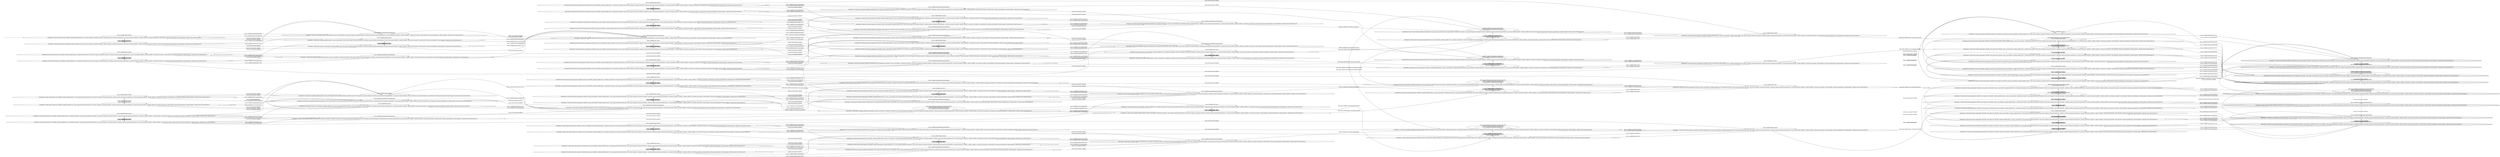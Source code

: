 digraph {
rankdir="LR"
s0[label="State(index=0, fluent atoms=[(power_avail satellite0), (pointing satellite0 planet1)], static atoms=[(supports instrument0 infrared0), (calibration_target instrument0 groundstation0), (on_board instrument0 satellite0), (satellite satellite0), (instrument instrument0), (mode infrared0), (direction groundstation0), (direction planet1), (direction star2)], derived atoms=[])"]
s1[label="State(index=1, fluent atoms=[(pointing satellite0 planet1), (power_on instrument0)], static atoms=[(supports instrument0 infrared0), (calibration_target instrument0 groundstation0), (on_board instrument0 satellite0), (satellite satellite0), (instrument instrument0), (mode infrared0), (direction groundstation0), (direction planet1), (direction star2)], derived atoms=[])"]
s2[label="State(index=2, fluent atoms=[(pointing satellite0 groundstation0), (power_avail satellite0)], static atoms=[(supports instrument0 infrared0), (calibration_target instrument0 groundstation0), (on_board instrument0 satellite0), (satellite satellite0), (instrument instrument0), (mode infrared0), (direction groundstation0), (direction planet1), (direction star2)], derived atoms=[])"]
s3[label="State(index=3, fluent atoms=[(power_avail satellite0), (pointing satellite0 star2)], static atoms=[(supports instrument0 infrared0), (calibration_target instrument0 groundstation0), (on_board instrument0 satellite0), (satellite satellite0), (instrument instrument0), (mode infrared0), (direction groundstation0), (direction planet1), (direction star2)], derived atoms=[])"]
s4[label="State(index=4, fluent atoms=[(power_on instrument0), (pointing satellite0 star2)], static atoms=[(supports instrument0 infrared0), (calibration_target instrument0 groundstation0), (on_board instrument0 satellite0), (satellite satellite0), (instrument instrument0), (mode infrared0), (direction groundstation0), (direction planet1), (direction star2)], derived atoms=[])"]
s5[label="State(index=5, fluent atoms=[(pointing satellite0 groundstation0), (power_on instrument0)], static atoms=[(supports instrument0 infrared0), (calibration_target instrument0 groundstation0), (on_board instrument0 satellite0), (satellite satellite0), (instrument instrument0), (mode infrared0), (direction groundstation0), (direction planet1), (direction star2)], derived atoms=[])"]
s6[label="State(index=6, fluent atoms=[(pointing satellite0 groundstation0), (power_on instrument0), (calibrated instrument0)], static atoms=[(supports instrument0 infrared0), (calibration_target instrument0 groundstation0), (on_board instrument0 satellite0), (satellite satellite0), (instrument instrument0), (mode infrared0), (direction groundstation0), (direction planet1), (direction star2)], derived atoms=[])"]
s7[label="State(index=7, fluent atoms=[(pointing satellite0 groundstation0), (power_avail satellite0), (calibrated instrument0)], static atoms=[(supports instrument0 infrared0), (calibration_target instrument0 groundstation0), (on_board instrument0 satellite0), (satellite satellite0), (instrument instrument0), (mode infrared0), (direction groundstation0), (direction planet1), (direction star2)], derived atoms=[])"]
s8[label="State(index=8, fluent atoms=[(pointing satellite0 planet1), (power_on instrument0), (calibrated instrument0)], static atoms=[(supports instrument0 infrared0), (calibration_target instrument0 groundstation0), (on_board instrument0 satellite0), (satellite satellite0), (instrument instrument0), (mode infrared0), (direction groundstation0), (direction planet1), (direction star2)], derived atoms=[])"]
s9[label="State(index=9, fluent atoms=[(power_on instrument0), (pointing satellite0 star2), (calibrated instrument0)], static atoms=[(supports instrument0 infrared0), (calibration_target instrument0 groundstation0), (on_board instrument0 satellite0), (satellite satellite0), (instrument instrument0), (mode infrared0), (direction groundstation0), (direction planet1), (direction star2)], derived atoms=[])"]
s10[label="State(index=10, fluent atoms=[(pointing satellite0 groundstation0), (power_on instrument0), (calibrated instrument0), (have_image groundstation0 infrared0)], static atoms=[(supports instrument0 infrared0), (calibration_target instrument0 groundstation0), (on_board instrument0 satellite0), (satellite satellite0), (instrument instrument0), (mode infrared0), (direction groundstation0), (direction planet1), (direction star2)], derived atoms=[])"]
s11[label="State(index=11, fluent atoms=[(pointing satellite0 groundstation0), (power_avail satellite0), (calibrated instrument0), (have_image groundstation0 infrared0)], static atoms=[(supports instrument0 infrared0), (calibration_target instrument0 groundstation0), (on_board instrument0 satellite0), (satellite satellite0), (instrument instrument0), (mode infrared0), (direction groundstation0), (direction planet1), (direction star2)], derived atoms=[])"]
s12[label="State(index=12, fluent atoms=[(pointing satellite0 planet1), (power_on instrument0), (calibrated instrument0), (have_image groundstation0 infrared0)], static atoms=[(supports instrument0 infrared0), (calibration_target instrument0 groundstation0), (on_board instrument0 satellite0), (satellite satellite0), (instrument instrument0), (mode infrared0), (direction groundstation0), (direction planet1), (direction star2)], derived atoms=[])"]
s13[label="State(index=13, fluent atoms=[(power_on instrument0), (pointing satellite0 star2), (calibrated instrument0), (have_image groundstation0 infrared0)], static atoms=[(supports instrument0 infrared0), (calibration_target instrument0 groundstation0), (on_board instrument0 satellite0), (satellite satellite0), (instrument instrument0), (mode infrared0), (direction groundstation0), (direction planet1), (direction star2)], derived atoms=[])"]
s14[label="State(index=14, fluent atoms=[(power_avail satellite0), (pointing satellite0 star2), (calibrated instrument0), (have_image groundstation0 infrared0)], static atoms=[(supports instrument0 infrared0), (calibration_target instrument0 groundstation0), (on_board instrument0 satellite0), (satellite satellite0), (instrument instrument0), (mode infrared0), (direction groundstation0), (direction planet1), (direction star2)], derived atoms=[])"]
s15[label="State(index=15, fluent atoms=[(have_image star2 infrared0), (power_on instrument0), (pointing satellite0 star2), (calibrated instrument0), (have_image groundstation0 infrared0)], static atoms=[(supports instrument0 infrared0), (calibration_target instrument0 groundstation0), (on_board instrument0 satellite0), (satellite satellite0), (instrument instrument0), (mode infrared0), (direction groundstation0), (direction planet1), (direction star2)], derived atoms=[])"]
s16[label="State(index=16, fluent atoms=[(have_image star2 infrared0), (power_avail satellite0), (pointing satellite0 star2), (calibrated instrument0), (have_image groundstation0 infrared0)], static atoms=[(supports instrument0 infrared0), (calibration_target instrument0 groundstation0), (on_board instrument0 satellite0), (satellite satellite0), (instrument instrument0), (mode infrared0), (direction groundstation0), (direction planet1), (direction star2)], derived atoms=[])"]
s17[label="State(index=17, fluent atoms=[(pointing satellite0 groundstation0), (have_image star2 infrared0), (power_on instrument0), (calibrated instrument0), (have_image groundstation0 infrared0)], static atoms=[(supports instrument0 infrared0), (calibration_target instrument0 groundstation0), (on_board instrument0 satellite0), (satellite satellite0), (instrument instrument0), (mode infrared0), (direction groundstation0), (direction planet1), (direction star2)], derived atoms=[])"]
s18[label="State(index=18, fluent atoms=[(have_image star2 infrared0), (pointing satellite0 planet1), (power_on instrument0), (calibrated instrument0), (have_image groundstation0 infrared0)], static atoms=[(supports instrument0 infrared0), (calibration_target instrument0 groundstation0), (on_board instrument0 satellite0), (satellite satellite0), (instrument instrument0), (mode infrared0), (direction groundstation0), (direction planet1), (direction star2)], derived atoms=[])"]
s19[label="State(index=19, fluent atoms=[(have_image star2 infrared0), (power_avail satellite0), (pointing satellite0 planet1), (calibrated instrument0), (have_image groundstation0 infrared0)], static atoms=[(supports instrument0 infrared0), (calibration_target instrument0 groundstation0), (on_board instrument0 satellite0), (satellite satellite0), (instrument instrument0), (mode infrared0), (direction groundstation0), (direction planet1), (direction star2)], derived atoms=[])"]
s20[label="State(index=20, fluent atoms=[(have_image planet1 infrared0), (have_image star2 infrared0), (pointing satellite0 planet1), (power_on instrument0), (calibrated instrument0), (have_image groundstation0 infrared0)], static atoms=[(supports instrument0 infrared0), (calibration_target instrument0 groundstation0), (on_board instrument0 satellite0), (satellite satellite0), (instrument instrument0), (mode infrared0), (direction groundstation0), (direction planet1), (direction star2)], derived atoms=[])"]
s21[label="State(index=21, fluent atoms=[(have_image planet1 infrared0), (have_image star2 infrared0), (power_avail satellite0), (pointing satellite0 planet1), (calibrated instrument0), (have_image groundstation0 infrared0)], static atoms=[(supports instrument0 infrared0), (calibration_target instrument0 groundstation0), (on_board instrument0 satellite0), (satellite satellite0), (instrument instrument0), (mode infrared0), (direction groundstation0), (direction planet1), (direction star2)], derived atoms=[])"]
s22[peripheries=2,label="State(index=22, fluent atoms=[(pointing satellite0 groundstation0), (have_image planet1 infrared0), (have_image star2 infrared0), (power_on instrument0), (calibrated instrument0), (have_image groundstation0 infrared0)], static atoms=[(supports instrument0 infrared0), (calibration_target instrument0 groundstation0), (on_board instrument0 satellite0), (satellite satellite0), (instrument instrument0), (mode infrared0), (direction groundstation0), (direction planet1), (direction star2)], derived atoms=[])"]
s23[label="State(index=23, fluent atoms=[(have_image planet1 infrared0), (have_image star2 infrared0), (power_on instrument0), (pointing satellite0 star2), (calibrated instrument0), (have_image groundstation0 infrared0)], static atoms=[(supports instrument0 infrared0), (calibration_target instrument0 groundstation0), (on_board instrument0 satellite0), (satellite satellite0), (instrument instrument0), (mode infrared0), (direction groundstation0), (direction planet1), (direction star2)], derived atoms=[])"]
s24[label="State(index=24, fluent atoms=[(have_image planet1 infrared0), (have_image star2 infrared0), (power_avail satellite0), (pointing satellite0 star2), (calibrated instrument0), (have_image groundstation0 infrared0)], static atoms=[(supports instrument0 infrared0), (calibration_target instrument0 groundstation0), (on_board instrument0 satellite0), (satellite satellite0), (instrument instrument0), (mode infrared0), (direction groundstation0), (direction planet1), (direction star2)], derived atoms=[])"]
s25[label="State(index=25, fluent atoms=[(have_image planet1 infrared0), (have_image star2 infrared0), (power_on instrument0), (pointing satellite0 star2), (have_image groundstation0 infrared0)], static atoms=[(supports instrument0 infrared0), (calibration_target instrument0 groundstation0), (on_board instrument0 satellite0), (satellite satellite0), (instrument instrument0), (mode infrared0), (direction groundstation0), (direction planet1), (direction star2)], derived atoms=[])"]
s26[peripheries=2,label="State(index=26, fluent atoms=[(pointing satellite0 groundstation0), (have_image planet1 infrared0), (have_image star2 infrared0), (power_avail satellite0), (calibrated instrument0), (have_image groundstation0 infrared0)], static atoms=[(supports instrument0 infrared0), (calibration_target instrument0 groundstation0), (on_board instrument0 satellite0), (satellite satellite0), (instrument instrument0), (mode infrared0), (direction groundstation0), (direction planet1), (direction star2)], derived atoms=[])"]
s27[peripheries=2,label="State(index=27, fluent atoms=[(pointing satellite0 groundstation0), (have_image planet1 infrared0), (have_image star2 infrared0), (power_on instrument0), (have_image groundstation0 infrared0)], static atoms=[(supports instrument0 infrared0), (calibration_target instrument0 groundstation0), (on_board instrument0 satellite0), (satellite satellite0), (instrument instrument0), (mode infrared0), (direction groundstation0), (direction planet1), (direction star2)], derived atoms=[])"]
s28[peripheries=2,label="State(index=28, fluent atoms=[(pointing satellite0 groundstation0), (have_image planet1 infrared0), (have_image star2 infrared0), (power_avail satellite0), (have_image groundstation0 infrared0)], static atoms=[(supports instrument0 infrared0), (calibration_target instrument0 groundstation0), (on_board instrument0 satellite0), (satellite satellite0), (instrument instrument0), (mode infrared0), (direction groundstation0), (direction planet1), (direction star2)], derived atoms=[])"]
s29[label="State(index=29, fluent atoms=[(have_image planet1 infrared0), (have_image star2 infrared0), (pointing satellite0 planet1), (power_on instrument0), (have_image groundstation0 infrared0)], static atoms=[(supports instrument0 infrared0), (calibration_target instrument0 groundstation0), (on_board instrument0 satellite0), (satellite satellite0), (instrument instrument0), (mode infrared0), (direction groundstation0), (direction planet1), (direction star2)], derived atoms=[])"]
s30[label="State(index=30, fluent atoms=[(have_image planet1 infrared0), (have_image star2 infrared0), (power_avail satellite0), (pointing satellite0 planet1), (have_image groundstation0 infrared0)], static atoms=[(supports instrument0 infrared0), (calibration_target instrument0 groundstation0), (on_board instrument0 satellite0), (satellite satellite0), (instrument instrument0), (mode infrared0), (direction groundstation0), (direction planet1), (direction star2)], derived atoms=[])"]
s31[label="State(index=31, fluent atoms=[(have_image planet1 infrared0), (have_image star2 infrared0), (power_avail satellite0), (pointing satellite0 star2), (have_image groundstation0 infrared0)], static atoms=[(supports instrument0 infrared0), (calibration_target instrument0 groundstation0), (on_board instrument0 satellite0), (satellite satellite0), (instrument instrument0), (mode infrared0), (direction groundstation0), (direction planet1), (direction star2)], derived atoms=[])"]
s32[label="State(index=32, fluent atoms=[(have_image star2 infrared0), (pointing satellite0 planet1), (power_on instrument0), (have_image groundstation0 infrared0)], static atoms=[(supports instrument0 infrared0), (calibration_target instrument0 groundstation0), (on_board instrument0 satellite0), (satellite satellite0), (instrument instrument0), (mode infrared0), (direction groundstation0), (direction planet1), (direction star2)], derived atoms=[])"]
s33[label="State(index=33, fluent atoms=[(pointing satellite0 groundstation0), (have_image star2 infrared0), (power_avail satellite0), (calibrated instrument0), (have_image groundstation0 infrared0)], static atoms=[(supports instrument0 infrared0), (calibration_target instrument0 groundstation0), (on_board instrument0 satellite0), (satellite satellite0), (instrument instrument0), (mode infrared0), (direction groundstation0), (direction planet1), (direction star2)], derived atoms=[])"]
s34[label="State(index=34, fluent atoms=[(pointing satellite0 groundstation0), (have_image star2 infrared0), (power_on instrument0), (have_image groundstation0 infrared0)], static atoms=[(supports instrument0 infrared0), (calibration_target instrument0 groundstation0), (on_board instrument0 satellite0), (satellite satellite0), (instrument instrument0), (mode infrared0), (direction groundstation0), (direction planet1), (direction star2)], derived atoms=[])"]
s35[label="State(index=35, fluent atoms=[(pointing satellite0 groundstation0), (have_image star2 infrared0), (power_avail satellite0), (have_image groundstation0 infrared0)], static atoms=[(supports instrument0 infrared0), (calibration_target instrument0 groundstation0), (on_board instrument0 satellite0), (satellite satellite0), (instrument instrument0), (mode infrared0), (direction groundstation0), (direction planet1), (direction star2)], derived atoms=[])"]
s36[label="State(index=36, fluent atoms=[(have_image star2 infrared0), (power_on instrument0), (pointing satellite0 star2), (have_image groundstation0 infrared0)], static atoms=[(supports instrument0 infrared0), (calibration_target instrument0 groundstation0), (on_board instrument0 satellite0), (satellite satellite0), (instrument instrument0), (mode infrared0), (direction groundstation0), (direction planet1), (direction star2)], derived atoms=[])"]
s37[label="State(index=37, fluent atoms=[(have_image star2 infrared0), (power_avail satellite0), (pointing satellite0 star2), (have_image groundstation0 infrared0)], static atoms=[(supports instrument0 infrared0), (calibration_target instrument0 groundstation0), (on_board instrument0 satellite0), (satellite satellite0), (instrument instrument0), (mode infrared0), (direction groundstation0), (direction planet1), (direction star2)], derived atoms=[])"]
s38[label="State(index=38, fluent atoms=[(have_image star2 infrared0), (power_avail satellite0), (pointing satellite0 planet1), (have_image groundstation0 infrared0)], static atoms=[(supports instrument0 infrared0), (calibration_target instrument0 groundstation0), (on_board instrument0 satellite0), (satellite satellite0), (instrument instrument0), (mode infrared0), (direction groundstation0), (direction planet1), (direction star2)], derived atoms=[])"]
s39[label="State(index=39, fluent atoms=[(power_on instrument0), (pointing satellite0 star2), (have_image groundstation0 infrared0)], static atoms=[(supports instrument0 infrared0), (calibration_target instrument0 groundstation0), (on_board instrument0 satellite0), (satellite satellite0), (instrument instrument0), (mode infrared0), (direction groundstation0), (direction planet1), (direction star2)], derived atoms=[])"]
s40[label="State(index=40, fluent atoms=[(power_avail satellite0), (pointing satellite0 planet1), (calibrated instrument0), (have_image groundstation0 infrared0)], static atoms=[(supports instrument0 infrared0), (calibration_target instrument0 groundstation0), (on_board instrument0 satellite0), (satellite satellite0), (instrument instrument0), (mode infrared0), (direction groundstation0), (direction planet1), (direction star2)], derived atoms=[])"]
s41[label="State(index=41, fluent atoms=[(pointing satellite0 planet1), (power_on instrument0), (have_image groundstation0 infrared0)], static atoms=[(supports instrument0 infrared0), (calibration_target instrument0 groundstation0), (on_board instrument0 satellite0), (satellite satellite0), (instrument instrument0), (mode infrared0), (direction groundstation0), (direction planet1), (direction star2)], derived atoms=[])"]
s42[label="State(index=42, fluent atoms=[(power_avail satellite0), (pointing satellite0 planet1), (have_image groundstation0 infrared0)], static atoms=[(supports instrument0 infrared0), (calibration_target instrument0 groundstation0), (on_board instrument0 satellite0), (satellite satellite0), (instrument instrument0), (mode infrared0), (direction groundstation0), (direction planet1), (direction star2)], derived atoms=[])"]
s43[label="State(index=43, fluent atoms=[(pointing satellite0 groundstation0), (power_on instrument0), (have_image groundstation0 infrared0)], static atoms=[(supports instrument0 infrared0), (calibration_target instrument0 groundstation0), (on_board instrument0 satellite0), (satellite satellite0), (instrument instrument0), (mode infrared0), (direction groundstation0), (direction planet1), (direction star2)], derived atoms=[])"]
s44[label="State(index=44, fluent atoms=[(pointing satellite0 groundstation0), (power_avail satellite0), (have_image groundstation0 infrared0)], static atoms=[(supports instrument0 infrared0), (calibration_target instrument0 groundstation0), (on_board instrument0 satellite0), (satellite satellite0), (instrument instrument0), (mode infrared0), (direction groundstation0), (direction planet1), (direction star2)], derived atoms=[])"]
s45[label="State(index=45, fluent atoms=[(power_avail satellite0), (pointing satellite0 star2), (have_image groundstation0 infrared0)], static atoms=[(supports instrument0 infrared0), (calibration_target instrument0 groundstation0), (on_board instrument0 satellite0), (satellite satellite0), (instrument instrument0), (mode infrared0), (direction groundstation0), (direction planet1), (direction star2)], derived atoms=[])"]
s46[label="State(index=46, fluent atoms=[(have_image planet1 infrared0), (pointing satellite0 planet1), (power_on instrument0), (calibrated instrument0), (have_image groundstation0 infrared0)], static atoms=[(supports instrument0 infrared0), (calibration_target instrument0 groundstation0), (on_board instrument0 satellite0), (satellite satellite0), (instrument instrument0), (mode infrared0), (direction groundstation0), (direction planet1), (direction star2)], derived atoms=[])"]
s47[label="State(index=47, fluent atoms=[(have_image planet1 infrared0), (power_avail satellite0), (pointing satellite0 planet1), (calibrated instrument0), (have_image groundstation0 infrared0)], static atoms=[(supports instrument0 infrared0), (calibration_target instrument0 groundstation0), (on_board instrument0 satellite0), (satellite satellite0), (instrument instrument0), (mode infrared0), (direction groundstation0), (direction planet1), (direction star2)], derived atoms=[])"]
s48[label="State(index=48, fluent atoms=[(pointing satellite0 groundstation0), (have_image planet1 infrared0), (power_on instrument0), (calibrated instrument0), (have_image groundstation0 infrared0)], static atoms=[(supports instrument0 infrared0), (calibration_target instrument0 groundstation0), (on_board instrument0 satellite0), (satellite satellite0), (instrument instrument0), (mode infrared0), (direction groundstation0), (direction planet1), (direction star2)], derived atoms=[])"]
s49[label="State(index=49, fluent atoms=[(have_image planet1 infrared0), (power_on instrument0), (pointing satellite0 star2), (calibrated instrument0), (have_image groundstation0 infrared0)], static atoms=[(supports instrument0 infrared0), (calibration_target instrument0 groundstation0), (on_board instrument0 satellite0), (satellite satellite0), (instrument instrument0), (mode infrared0), (direction groundstation0), (direction planet1), (direction star2)], derived atoms=[])"]
s50[label="State(index=50, fluent atoms=[(have_image planet1 infrared0), (power_avail satellite0), (pointing satellite0 star2), (calibrated instrument0), (have_image groundstation0 infrared0)], static atoms=[(supports instrument0 infrared0), (calibration_target instrument0 groundstation0), (on_board instrument0 satellite0), (satellite satellite0), (instrument instrument0), (mode infrared0), (direction groundstation0), (direction planet1), (direction star2)], derived atoms=[])"]
s51[label="State(index=51, fluent atoms=[(have_image planet1 infrared0), (power_on instrument0), (pointing satellite0 star2), (have_image groundstation0 infrared0)], static atoms=[(supports instrument0 infrared0), (calibration_target instrument0 groundstation0), (on_board instrument0 satellite0), (satellite satellite0), (instrument instrument0), (mode infrared0), (direction groundstation0), (direction planet1), (direction star2)], derived atoms=[])"]
s52[label="State(index=52, fluent atoms=[(pointing satellite0 groundstation0), (have_image planet1 infrared0), (power_avail satellite0), (calibrated instrument0), (have_image groundstation0 infrared0)], static atoms=[(supports instrument0 infrared0), (calibration_target instrument0 groundstation0), (on_board instrument0 satellite0), (satellite satellite0), (instrument instrument0), (mode infrared0), (direction groundstation0), (direction planet1), (direction star2)], derived atoms=[])"]
s53[label="State(index=53, fluent atoms=[(pointing satellite0 groundstation0), (have_image planet1 infrared0), (power_on instrument0), (have_image groundstation0 infrared0)], static atoms=[(supports instrument0 infrared0), (calibration_target instrument0 groundstation0), (on_board instrument0 satellite0), (satellite satellite0), (instrument instrument0), (mode infrared0), (direction groundstation0), (direction planet1), (direction star2)], derived atoms=[])"]
s54[label="State(index=54, fluent atoms=[(pointing satellite0 groundstation0), (have_image planet1 infrared0), (power_avail satellite0), (have_image groundstation0 infrared0)], static atoms=[(supports instrument0 infrared0), (calibration_target instrument0 groundstation0), (on_board instrument0 satellite0), (satellite satellite0), (instrument instrument0), (mode infrared0), (direction groundstation0), (direction planet1), (direction star2)], derived atoms=[])"]
s55[label="State(index=55, fluent atoms=[(have_image planet1 infrared0), (pointing satellite0 planet1), (power_on instrument0), (have_image groundstation0 infrared0)], static atoms=[(supports instrument0 infrared0), (calibration_target instrument0 groundstation0), (on_board instrument0 satellite0), (satellite satellite0), (instrument instrument0), (mode infrared0), (direction groundstation0), (direction planet1), (direction star2)], derived atoms=[])"]
s56[label="State(index=56, fluent atoms=[(have_image planet1 infrared0), (power_avail satellite0), (pointing satellite0 planet1), (have_image groundstation0 infrared0)], static atoms=[(supports instrument0 infrared0), (calibration_target instrument0 groundstation0), (on_board instrument0 satellite0), (satellite satellite0), (instrument instrument0), (mode infrared0), (direction groundstation0), (direction planet1), (direction star2)], derived atoms=[])"]
s57[label="State(index=57, fluent atoms=[(have_image planet1 infrared0), (power_avail satellite0), (pointing satellite0 star2), (have_image groundstation0 infrared0)], static atoms=[(supports instrument0 infrared0), (calibration_target instrument0 groundstation0), (on_board instrument0 satellite0), (satellite satellite0), (instrument instrument0), (mode infrared0), (direction groundstation0), (direction planet1), (direction star2)], derived atoms=[])"]
s58[label="State(index=58, fluent atoms=[(power_avail satellite0), (pointing satellite0 star2), (calibrated instrument0)], static atoms=[(supports instrument0 infrared0), (calibration_target instrument0 groundstation0), (on_board instrument0 satellite0), (satellite satellite0), (instrument instrument0), (mode infrared0), (direction groundstation0), (direction planet1), (direction star2)], derived atoms=[])"]
s59[label="State(index=59, fluent atoms=[(have_image star2 infrared0), (power_on instrument0), (pointing satellite0 star2), (calibrated instrument0)], static atoms=[(supports instrument0 infrared0), (calibration_target instrument0 groundstation0), (on_board instrument0 satellite0), (satellite satellite0), (instrument instrument0), (mode infrared0), (direction groundstation0), (direction planet1), (direction star2)], derived atoms=[])"]
s60[label="State(index=60, fluent atoms=[(have_image star2 infrared0), (power_avail satellite0), (pointing satellite0 star2), (calibrated instrument0)], static atoms=[(supports instrument0 infrared0), (calibration_target instrument0 groundstation0), (on_board instrument0 satellite0), (satellite satellite0), (instrument instrument0), (mode infrared0), (direction groundstation0), (direction planet1), (direction star2)], derived atoms=[])"]
s61[label="State(index=61, fluent atoms=[(pointing satellite0 groundstation0), (have_image star2 infrared0), (power_on instrument0), (calibrated instrument0)], static atoms=[(supports instrument0 infrared0), (calibration_target instrument0 groundstation0), (on_board instrument0 satellite0), (satellite satellite0), (instrument instrument0), (mode infrared0), (direction groundstation0), (direction planet1), (direction star2)], derived atoms=[])"]
s62[label="State(index=62, fluent atoms=[(have_image star2 infrared0), (pointing satellite0 planet1), (power_on instrument0), (calibrated instrument0)], static atoms=[(supports instrument0 infrared0), (calibration_target instrument0 groundstation0), (on_board instrument0 satellite0), (satellite satellite0), (instrument instrument0), (mode infrared0), (direction groundstation0), (direction planet1), (direction star2)], derived atoms=[])"]
s63[label="State(index=63, fluent atoms=[(have_image star2 infrared0), (power_avail satellite0), (pointing satellite0 planet1), (calibrated instrument0)], static atoms=[(supports instrument0 infrared0), (calibration_target instrument0 groundstation0), (on_board instrument0 satellite0), (satellite satellite0), (instrument instrument0), (mode infrared0), (direction groundstation0), (direction planet1), (direction star2)], derived atoms=[])"]
s64[label="State(index=64, fluent atoms=[(have_image planet1 infrared0), (have_image star2 infrared0), (pointing satellite0 planet1), (power_on instrument0), (calibrated instrument0)], static atoms=[(supports instrument0 infrared0), (calibration_target instrument0 groundstation0), (on_board instrument0 satellite0), (satellite satellite0), (instrument instrument0), (mode infrared0), (direction groundstation0), (direction planet1), (direction star2)], derived atoms=[])"]
s65[label="State(index=65, fluent atoms=[(have_image planet1 infrared0), (have_image star2 infrared0), (power_avail satellite0), (pointing satellite0 planet1), (calibrated instrument0)], static atoms=[(supports instrument0 infrared0), (calibration_target instrument0 groundstation0), (on_board instrument0 satellite0), (satellite satellite0), (instrument instrument0), (mode infrared0), (direction groundstation0), (direction planet1), (direction star2)], derived atoms=[])"]
s66[peripheries=2,label="State(index=66, fluent atoms=[(pointing satellite0 groundstation0), (have_image planet1 infrared0), (have_image star2 infrared0), (power_on instrument0), (calibrated instrument0)], static atoms=[(supports instrument0 infrared0), (calibration_target instrument0 groundstation0), (on_board instrument0 satellite0), (satellite satellite0), (instrument instrument0), (mode infrared0), (direction groundstation0), (direction planet1), (direction star2)], derived atoms=[])"]
s67[label="State(index=67, fluent atoms=[(have_image planet1 infrared0), (have_image star2 infrared0), (power_on instrument0), (pointing satellite0 star2), (calibrated instrument0)], static atoms=[(supports instrument0 infrared0), (calibration_target instrument0 groundstation0), (on_board instrument0 satellite0), (satellite satellite0), (instrument instrument0), (mode infrared0), (direction groundstation0), (direction planet1), (direction star2)], derived atoms=[])"]
s68[label="State(index=68, fluent atoms=[(have_image planet1 infrared0), (have_image star2 infrared0), (power_avail satellite0), (pointing satellite0 star2), (calibrated instrument0)], static atoms=[(supports instrument0 infrared0), (calibration_target instrument0 groundstation0), (on_board instrument0 satellite0), (satellite satellite0), (instrument instrument0), (mode infrared0), (direction groundstation0), (direction planet1), (direction star2)], derived atoms=[])"]
s69[label="State(index=69, fluent atoms=[(have_image planet1 infrared0), (have_image star2 infrared0), (power_on instrument0), (pointing satellite0 star2)], static atoms=[(supports instrument0 infrared0), (calibration_target instrument0 groundstation0), (on_board instrument0 satellite0), (satellite satellite0), (instrument instrument0), (mode infrared0), (direction groundstation0), (direction planet1), (direction star2)], derived atoms=[])"]
s70[peripheries=2,label="State(index=70, fluent atoms=[(pointing satellite0 groundstation0), (have_image planet1 infrared0), (have_image star2 infrared0), (power_avail satellite0), (calibrated instrument0)], static atoms=[(supports instrument0 infrared0), (calibration_target instrument0 groundstation0), (on_board instrument0 satellite0), (satellite satellite0), (instrument instrument0), (mode infrared0), (direction groundstation0), (direction planet1), (direction star2)], derived atoms=[])"]
s71[peripheries=2,label="State(index=71, fluent atoms=[(pointing satellite0 groundstation0), (have_image planet1 infrared0), (have_image star2 infrared0), (power_on instrument0)], static atoms=[(supports instrument0 infrared0), (calibration_target instrument0 groundstation0), (on_board instrument0 satellite0), (satellite satellite0), (instrument instrument0), (mode infrared0), (direction groundstation0), (direction planet1), (direction star2)], derived atoms=[])"]
s72[peripheries=2,label="State(index=72, fluent atoms=[(pointing satellite0 groundstation0), (have_image planet1 infrared0), (have_image star2 infrared0), (power_avail satellite0)], static atoms=[(supports instrument0 infrared0), (calibration_target instrument0 groundstation0), (on_board instrument0 satellite0), (satellite satellite0), (instrument instrument0), (mode infrared0), (direction groundstation0), (direction planet1), (direction star2)], derived atoms=[])"]
s73[label="State(index=73, fluent atoms=[(have_image planet1 infrared0), (have_image star2 infrared0), (pointing satellite0 planet1), (power_on instrument0)], static atoms=[(supports instrument0 infrared0), (calibration_target instrument0 groundstation0), (on_board instrument0 satellite0), (satellite satellite0), (instrument instrument0), (mode infrared0), (direction groundstation0), (direction planet1), (direction star2)], derived atoms=[])"]
s74[label="State(index=74, fluent atoms=[(have_image planet1 infrared0), (have_image star2 infrared0), (power_avail satellite0), (pointing satellite0 planet1)], static atoms=[(supports instrument0 infrared0), (calibration_target instrument0 groundstation0), (on_board instrument0 satellite0), (satellite satellite0), (instrument instrument0), (mode infrared0), (direction groundstation0), (direction planet1), (direction star2)], derived atoms=[])"]
s75[label="State(index=75, fluent atoms=[(have_image planet1 infrared0), (have_image star2 infrared0), (power_avail satellite0), (pointing satellite0 star2)], static atoms=[(supports instrument0 infrared0), (calibration_target instrument0 groundstation0), (on_board instrument0 satellite0), (satellite satellite0), (instrument instrument0), (mode infrared0), (direction groundstation0), (direction planet1), (direction star2)], derived atoms=[])"]
s76[label="State(index=76, fluent atoms=[(have_image star2 infrared0), (pointing satellite0 planet1), (power_on instrument0)], static atoms=[(supports instrument0 infrared0), (calibration_target instrument0 groundstation0), (on_board instrument0 satellite0), (satellite satellite0), (instrument instrument0), (mode infrared0), (direction groundstation0), (direction planet1), (direction star2)], derived atoms=[])"]
s77[label="State(index=77, fluent atoms=[(pointing satellite0 groundstation0), (have_image star2 infrared0), (power_avail satellite0), (calibrated instrument0)], static atoms=[(supports instrument0 infrared0), (calibration_target instrument0 groundstation0), (on_board instrument0 satellite0), (satellite satellite0), (instrument instrument0), (mode infrared0), (direction groundstation0), (direction planet1), (direction star2)], derived atoms=[])"]
s78[label="State(index=78, fluent atoms=[(pointing satellite0 groundstation0), (have_image star2 infrared0), (power_on instrument0)], static atoms=[(supports instrument0 infrared0), (calibration_target instrument0 groundstation0), (on_board instrument0 satellite0), (satellite satellite0), (instrument instrument0), (mode infrared0), (direction groundstation0), (direction planet1), (direction star2)], derived atoms=[])"]
s79[label="State(index=79, fluent atoms=[(pointing satellite0 groundstation0), (have_image star2 infrared0), (power_avail satellite0)], static atoms=[(supports instrument0 infrared0), (calibration_target instrument0 groundstation0), (on_board instrument0 satellite0), (satellite satellite0), (instrument instrument0), (mode infrared0), (direction groundstation0), (direction planet1), (direction star2)], derived atoms=[])"]
s80[label="State(index=80, fluent atoms=[(have_image star2 infrared0), (power_on instrument0), (pointing satellite0 star2)], static atoms=[(supports instrument0 infrared0), (calibration_target instrument0 groundstation0), (on_board instrument0 satellite0), (satellite satellite0), (instrument instrument0), (mode infrared0), (direction groundstation0), (direction planet1), (direction star2)], derived atoms=[])"]
s81[label="State(index=81, fluent atoms=[(have_image star2 infrared0), (power_avail satellite0), (pointing satellite0 star2)], static atoms=[(supports instrument0 infrared0), (calibration_target instrument0 groundstation0), (on_board instrument0 satellite0), (satellite satellite0), (instrument instrument0), (mode infrared0), (direction groundstation0), (direction planet1), (direction star2)], derived atoms=[])"]
s82[label="State(index=82, fluent atoms=[(have_image star2 infrared0), (power_avail satellite0), (pointing satellite0 planet1)], static atoms=[(supports instrument0 infrared0), (calibration_target instrument0 groundstation0), (on_board instrument0 satellite0), (satellite satellite0), (instrument instrument0), (mode infrared0), (direction groundstation0), (direction planet1), (direction star2)], derived atoms=[])"]
s83[label="State(index=83, fluent atoms=[(power_avail satellite0), (pointing satellite0 planet1), (calibrated instrument0)], static atoms=[(supports instrument0 infrared0), (calibration_target instrument0 groundstation0), (on_board instrument0 satellite0), (satellite satellite0), (instrument instrument0), (mode infrared0), (direction groundstation0), (direction planet1), (direction star2)], derived atoms=[])"]
s84[label="State(index=84, fluent atoms=[(have_image planet1 infrared0), (pointing satellite0 planet1), (power_on instrument0), (calibrated instrument0)], static atoms=[(supports instrument0 infrared0), (calibration_target instrument0 groundstation0), (on_board instrument0 satellite0), (satellite satellite0), (instrument instrument0), (mode infrared0), (direction groundstation0), (direction planet1), (direction star2)], derived atoms=[])"]
s85[label="State(index=85, fluent atoms=[(have_image planet1 infrared0), (power_avail satellite0), (pointing satellite0 planet1), (calibrated instrument0)], static atoms=[(supports instrument0 infrared0), (calibration_target instrument0 groundstation0), (on_board instrument0 satellite0), (satellite satellite0), (instrument instrument0), (mode infrared0), (direction groundstation0), (direction planet1), (direction star2)], derived atoms=[])"]
s86[label="State(index=86, fluent atoms=[(pointing satellite0 groundstation0), (have_image planet1 infrared0), (power_on instrument0), (calibrated instrument0)], static atoms=[(supports instrument0 infrared0), (calibration_target instrument0 groundstation0), (on_board instrument0 satellite0), (satellite satellite0), (instrument instrument0), (mode infrared0), (direction groundstation0), (direction planet1), (direction star2)], derived atoms=[])"]
s87[label="State(index=87, fluent atoms=[(have_image planet1 infrared0), (power_on instrument0), (pointing satellite0 star2), (calibrated instrument0)], static atoms=[(supports instrument0 infrared0), (calibration_target instrument0 groundstation0), (on_board instrument0 satellite0), (satellite satellite0), (instrument instrument0), (mode infrared0), (direction groundstation0), (direction planet1), (direction star2)], derived atoms=[])"]
s88[label="State(index=88, fluent atoms=[(have_image planet1 infrared0), (power_avail satellite0), (pointing satellite0 star2), (calibrated instrument0)], static atoms=[(supports instrument0 infrared0), (calibration_target instrument0 groundstation0), (on_board instrument0 satellite0), (satellite satellite0), (instrument instrument0), (mode infrared0), (direction groundstation0), (direction planet1), (direction star2)], derived atoms=[])"]
s89[label="State(index=89, fluent atoms=[(have_image planet1 infrared0), (power_on instrument0), (pointing satellite0 star2)], static atoms=[(supports instrument0 infrared0), (calibration_target instrument0 groundstation0), (on_board instrument0 satellite0), (satellite satellite0), (instrument instrument0), (mode infrared0), (direction groundstation0), (direction planet1), (direction star2)], derived atoms=[])"]
s90[label="State(index=90, fluent atoms=[(pointing satellite0 groundstation0), (have_image planet1 infrared0), (power_avail satellite0), (calibrated instrument0)], static atoms=[(supports instrument0 infrared0), (calibration_target instrument0 groundstation0), (on_board instrument0 satellite0), (satellite satellite0), (instrument instrument0), (mode infrared0), (direction groundstation0), (direction planet1), (direction star2)], derived atoms=[])"]
s91[label="State(index=91, fluent atoms=[(pointing satellite0 groundstation0), (have_image planet1 infrared0), (power_on instrument0)], static atoms=[(supports instrument0 infrared0), (calibration_target instrument0 groundstation0), (on_board instrument0 satellite0), (satellite satellite0), (instrument instrument0), (mode infrared0), (direction groundstation0), (direction planet1), (direction star2)], derived atoms=[])"]
s92[label="State(index=92, fluent atoms=[(pointing satellite0 groundstation0), (have_image planet1 infrared0), (power_avail satellite0)], static atoms=[(supports instrument0 infrared0), (calibration_target instrument0 groundstation0), (on_board instrument0 satellite0), (satellite satellite0), (instrument instrument0), (mode infrared0), (direction groundstation0), (direction planet1), (direction star2)], derived atoms=[])"]
s93[label="State(index=93, fluent atoms=[(have_image planet1 infrared0), (pointing satellite0 planet1), (power_on instrument0)], static atoms=[(supports instrument0 infrared0), (calibration_target instrument0 groundstation0), (on_board instrument0 satellite0), (satellite satellite0), (instrument instrument0), (mode infrared0), (direction groundstation0), (direction planet1), (direction star2)], derived atoms=[])"]
s94[label="State(index=94, fluent atoms=[(have_image planet1 infrared0), (power_avail satellite0), (pointing satellite0 planet1)], static atoms=[(supports instrument0 infrared0), (calibration_target instrument0 groundstation0), (on_board instrument0 satellite0), (satellite satellite0), (instrument instrument0), (mode infrared0), (direction groundstation0), (direction planet1), (direction star2)], derived atoms=[])"]
s95[label="State(index=95, fluent atoms=[(have_image planet1 infrared0), (power_avail satellite0), (pointing satellite0 star2)], static atoms=[(supports instrument0 infrared0), (calibration_target instrument0 groundstation0), (on_board instrument0 satellite0), (satellite satellite0), (instrument instrument0), (mode infrared0), (direction groundstation0), (direction planet1), (direction star2)], derived atoms=[])"]
Dangling [ label = "", style = invis ]
{ rank = same; Dangling }
Dangling -> s0
{ rank = same; s0,s3,s14,s40,s42,s45,s58,s83}
{ rank = same; s1,s2,s4,s7,s11,s39,s41,s44}
{ rank = same; s5,s16,s19,s37,s38,s43,s47,s50,s56,s57,s60,s63,s81,s82,s85,s88,s94,s95}
{ rank = same; s6,s10,s32,s33,s35,s36,s51,s52,s54,s55,s76,s77,s79,s80,s89,s90,s92,s93}
{ rank = same; s8,s9,s12,s13,s34,s53,s78,s91}
{ rank = same; s15,s17,s46,s48,s59,s61,s84,s86}
{ rank = same; s18,s49,s62,s87}
{ rank = same; s20,s21,s23,s24,s25,s29,s30,s31,s64,s65,s67,s68,s69,s73,s74,s75}
{ rank = same; s22,s26,s27,s28,s66,s70,s71,s72}
s0->s1 [label="(switch_on instrument0 satellite0)"]
s0->s2 [label="(turn_to satellite0 groundstation0 planet1)"]
s0->s0 [label="(turn_to satellite0 planet1 planet1)"]
s0->s3 [label="(turn_to satellite0 star2 planet1)"]
s3->s4 [label="(switch_on instrument0 satellite0)"]
s3->s2 [label="(turn_to satellite0 groundstation0 star2)"]
s3->s0 [label="(turn_to satellite0 planet1 star2)"]
s3->s3 [label="(turn_to satellite0 star2 star2)"]
s4->s3 [label="(switch_off instrument0 satellite0)"]
s4->s5 [label="(turn_to satellite0 groundstation0 star2)"]
s4->s1 [label="(turn_to satellite0 planet1 star2)"]
s4->s4 [label="(turn_to satellite0 star2 star2)"]
s5->s2 [label="(switch_off instrument0 satellite0)"]
s5->s5 [label="(turn_to satellite0 groundstation0 groundstation0)"]
s5->s1 [label="(turn_to satellite0 planet1 groundstation0)"]
s5->s4 [label="(turn_to satellite0 star2 groundstation0)"]
s5->s6 [label="(calibrate satellite0 instrument0 groundstation0)"]
s6->s7 [label="(switch_off instrument0 satellite0)"]
s6->s6 [label="(turn_to satellite0 groundstation0 groundstation0)"]
s6->s8 [label="(turn_to satellite0 planet1 groundstation0)"]
s6->s9 [label="(turn_to satellite0 star2 groundstation0)"]
s6->s6 [label="(calibrate satellite0 instrument0 groundstation0)"]
s6->s10 [label="(take_image satellite0 groundstation0 instrument0 infrared0)"]
s10->s11 [label="(switch_off instrument0 satellite0)"]
s10->s10 [label="(turn_to satellite0 groundstation0 groundstation0)"]
s10->s12 [label="(turn_to satellite0 planet1 groundstation0)"]
s10->s13 [label="(turn_to satellite0 star2 groundstation0)"]
s10->s10 [label="(calibrate satellite0 instrument0 groundstation0)"]
s10->s10 [label="(take_image satellite0 groundstation0 instrument0 infrared0)"]
s13->s14 [label="(switch_off instrument0 satellite0)"]
s13->s10 [label="(turn_to satellite0 groundstation0 star2)"]
s13->s12 [label="(turn_to satellite0 planet1 star2)"]
s13->s13 [label="(turn_to satellite0 star2 star2)"]
s13->s15 [label="(take_image satellite0 star2 instrument0 infrared0)"]
s15->s16 [label="(switch_off instrument0 satellite0)"]
s15->s17 [label="(turn_to satellite0 groundstation0 star2)"]
s15->s18 [label="(turn_to satellite0 planet1 star2)"]
s15->s15 [label="(turn_to satellite0 star2 star2)"]
s15->s15 [label="(take_image satellite0 star2 instrument0 infrared0)"]
s18->s19 [label="(switch_off instrument0 satellite0)"]
s18->s17 [label="(turn_to satellite0 groundstation0 planet1)"]
s18->s18 [label="(turn_to satellite0 planet1 planet1)"]
s18->s15 [label="(turn_to satellite0 star2 planet1)"]
s18->s20 [label="(take_image satellite0 planet1 instrument0 infrared0)"]
s20->s21 [label="(switch_off instrument0 satellite0)"]
s20->s22 [label="(turn_to satellite0 groundstation0 planet1)"]
s20->s20 [label="(turn_to satellite0 planet1 planet1)"]
s20->s23 [label="(turn_to satellite0 star2 planet1)"]
s20->s20 [label="(take_image satellite0 planet1 instrument0 infrared0)"]
s23->s24 [label="(switch_off instrument0 satellite0)"]
s23->s22 [label="(turn_to satellite0 groundstation0 star2)"]
s23->s20 [label="(turn_to satellite0 planet1 star2)"]
s23->s23 [label="(turn_to satellite0 star2 star2)"]
s23->s23 [label="(take_image satellite0 star2 instrument0 infrared0)"]
s24->s25 [label="(switch_on instrument0 satellite0)"]
s24->s26 [label="(turn_to satellite0 groundstation0 star2)"]
s24->s21 [label="(turn_to satellite0 planet1 star2)"]
s24->s24 [label="(turn_to satellite0 star2 star2)"]
s26->s27 [label="(switch_on instrument0 satellite0)"]
s26->s26 [label="(turn_to satellite0 groundstation0 groundstation0)"]
s26->s21 [label="(turn_to satellite0 planet1 groundstation0)"]
s26->s24 [label="(turn_to satellite0 star2 groundstation0)"]
s27->s28 [label="(switch_off instrument0 satellite0)"]
s27->s27 [label="(turn_to satellite0 groundstation0 groundstation0)"]
s27->s29 [label="(turn_to satellite0 planet1 groundstation0)"]
s27->s25 [label="(turn_to satellite0 star2 groundstation0)"]
s27->s22 [label="(calibrate satellite0 instrument0 groundstation0)"]
s29->s30 [label="(switch_off instrument0 satellite0)"]
s29->s27 [label="(turn_to satellite0 groundstation0 planet1)"]
s29->s29 [label="(turn_to satellite0 planet1 planet1)"]
s29->s25 [label="(turn_to satellite0 star2 planet1)"]
s30->s29 [label="(switch_on instrument0 satellite0)"]
s30->s28 [label="(turn_to satellite0 groundstation0 planet1)"]
s30->s30 [label="(turn_to satellite0 planet1 planet1)"]
s30->s31 [label="(turn_to satellite0 star2 planet1)"]
s31->s25 [label="(switch_on instrument0 satellite0)"]
s31->s28 [label="(turn_to satellite0 groundstation0 star2)"]
s31->s30 [label="(turn_to satellite0 planet1 star2)"]
s31->s31 [label="(turn_to satellite0 star2 star2)"]
s28->s27 [label="(switch_on instrument0 satellite0)"]
s28->s28 [label="(turn_to satellite0 groundstation0 groundstation0)"]
s28->s30 [label="(turn_to satellite0 planet1 groundstation0)"]
s28->s31 [label="(turn_to satellite0 star2 groundstation0)"]
s25->s31 [label="(switch_off instrument0 satellite0)"]
s25->s27 [label="(turn_to satellite0 groundstation0 star2)"]
s25->s29 [label="(turn_to satellite0 planet1 star2)"]
s25->s25 [label="(turn_to satellite0 star2 star2)"]
s22->s26 [label="(switch_off instrument0 satellite0)"]
s22->s22 [label="(turn_to satellite0 groundstation0 groundstation0)"]
s22->s20 [label="(turn_to satellite0 planet1 groundstation0)"]
s22->s23 [label="(turn_to satellite0 star2 groundstation0)"]
s22->s22 [label="(calibrate satellite0 instrument0 groundstation0)"]
s22->s22 [label="(take_image satellite0 groundstation0 instrument0 infrared0)"]
s21->s29 [label="(switch_on instrument0 satellite0)"]
s21->s26 [label="(turn_to satellite0 groundstation0 planet1)"]
s21->s21 [label="(turn_to satellite0 planet1 planet1)"]
s21->s24 [label="(turn_to satellite0 star2 planet1)"]
s19->s32 [label="(switch_on instrument0 satellite0)"]
s19->s33 [label="(turn_to satellite0 groundstation0 planet1)"]
s19->s19 [label="(turn_to satellite0 planet1 planet1)"]
s19->s16 [label="(turn_to satellite0 star2 planet1)"]
s33->s34 [label="(switch_on instrument0 satellite0)"]
s33->s33 [label="(turn_to satellite0 groundstation0 groundstation0)"]
s33->s19 [label="(turn_to satellite0 planet1 groundstation0)"]
s33->s16 [label="(turn_to satellite0 star2 groundstation0)"]
s34->s35 [label="(switch_off instrument0 satellite0)"]
s34->s34 [label="(turn_to satellite0 groundstation0 groundstation0)"]
s34->s32 [label="(turn_to satellite0 planet1 groundstation0)"]
s34->s36 [label="(turn_to satellite0 star2 groundstation0)"]
s34->s17 [label="(calibrate satellite0 instrument0 groundstation0)"]
s36->s37 [label="(switch_off instrument0 satellite0)"]
s36->s34 [label="(turn_to satellite0 groundstation0 star2)"]
s36->s32 [label="(turn_to satellite0 planet1 star2)"]
s36->s36 [label="(turn_to satellite0 star2 star2)"]
s37->s36 [label="(switch_on instrument0 satellite0)"]
s37->s35 [label="(turn_to satellite0 groundstation0 star2)"]
s37->s38 [label="(turn_to satellite0 planet1 star2)"]
s37->s37 [label="(turn_to satellite0 star2 star2)"]
s38->s32 [label="(switch_on instrument0 satellite0)"]
s38->s35 [label="(turn_to satellite0 groundstation0 planet1)"]
s38->s38 [label="(turn_to satellite0 planet1 planet1)"]
s38->s37 [label="(turn_to satellite0 star2 planet1)"]
s35->s34 [label="(switch_on instrument0 satellite0)"]
s35->s35 [label="(turn_to satellite0 groundstation0 groundstation0)"]
s35->s38 [label="(turn_to satellite0 planet1 groundstation0)"]
s35->s37 [label="(turn_to satellite0 star2 groundstation0)"]
s32->s38 [label="(switch_off instrument0 satellite0)"]
s32->s34 [label="(turn_to satellite0 groundstation0 planet1)"]
s32->s32 [label="(turn_to satellite0 planet1 planet1)"]
s32->s36 [label="(turn_to satellite0 star2 planet1)"]
s17->s33 [label="(switch_off instrument0 satellite0)"]
s17->s17 [label="(turn_to satellite0 groundstation0 groundstation0)"]
s17->s18 [label="(turn_to satellite0 planet1 groundstation0)"]
s17->s15 [label="(turn_to satellite0 star2 groundstation0)"]
s17->s17 [label="(calibrate satellite0 instrument0 groundstation0)"]
s17->s17 [label="(take_image satellite0 groundstation0 instrument0 infrared0)"]
s16->s36 [label="(switch_on instrument0 satellite0)"]
s16->s33 [label="(turn_to satellite0 groundstation0 star2)"]
s16->s19 [label="(turn_to satellite0 planet1 star2)"]
s16->s16 [label="(turn_to satellite0 star2 star2)"]
s14->s39 [label="(switch_on instrument0 satellite0)"]
s14->s11 [label="(turn_to satellite0 groundstation0 star2)"]
s14->s40 [label="(turn_to satellite0 planet1 star2)"]
s14->s14 [label="(turn_to satellite0 star2 star2)"]
s40->s41 [label="(switch_on instrument0 satellite0)"]
s40->s11 [label="(turn_to satellite0 groundstation0 planet1)"]
s40->s40 [label="(turn_to satellite0 planet1 planet1)"]
s40->s14 [label="(turn_to satellite0 star2 planet1)"]
s41->s42 [label="(switch_off instrument0 satellite0)"]
s41->s43 [label="(turn_to satellite0 groundstation0 planet1)"]
s41->s41 [label="(turn_to satellite0 planet1 planet1)"]
s41->s39 [label="(turn_to satellite0 star2 planet1)"]
s43->s44 [label="(switch_off instrument0 satellite0)"]
s43->s43 [label="(turn_to satellite0 groundstation0 groundstation0)"]
s43->s41 [label="(turn_to satellite0 planet1 groundstation0)"]
s43->s39 [label="(turn_to satellite0 star2 groundstation0)"]
s43->s10 [label="(calibrate satellite0 instrument0 groundstation0)"]
s44->s43 [label="(switch_on instrument0 satellite0)"]
s44->s44 [label="(turn_to satellite0 groundstation0 groundstation0)"]
s44->s42 [label="(turn_to satellite0 planet1 groundstation0)"]
s44->s45 [label="(turn_to satellite0 star2 groundstation0)"]
s45->s39 [label="(switch_on instrument0 satellite0)"]
s45->s44 [label="(turn_to satellite0 groundstation0 star2)"]
s45->s42 [label="(turn_to satellite0 planet1 star2)"]
s45->s45 [label="(turn_to satellite0 star2 star2)"]
s42->s41 [label="(switch_on instrument0 satellite0)"]
s42->s44 [label="(turn_to satellite0 groundstation0 planet1)"]
s42->s42 [label="(turn_to satellite0 planet1 planet1)"]
s42->s45 [label="(turn_to satellite0 star2 planet1)"]
s39->s45 [label="(switch_off instrument0 satellite0)"]
s39->s43 [label="(turn_to satellite0 groundstation0 star2)"]
s39->s41 [label="(turn_to satellite0 planet1 star2)"]
s39->s39 [label="(turn_to satellite0 star2 star2)"]
s12->s40 [label="(switch_off instrument0 satellite0)"]
s12->s10 [label="(turn_to satellite0 groundstation0 planet1)"]
s12->s12 [label="(turn_to satellite0 planet1 planet1)"]
s12->s13 [label="(turn_to satellite0 star2 planet1)"]
s12->s46 [label="(take_image satellite0 planet1 instrument0 infrared0)"]
s46->s47 [label="(switch_off instrument0 satellite0)"]
s46->s48 [label="(turn_to satellite0 groundstation0 planet1)"]
s46->s46 [label="(turn_to satellite0 planet1 planet1)"]
s46->s49 [label="(turn_to satellite0 star2 planet1)"]
s46->s46 [label="(take_image satellite0 planet1 instrument0 infrared0)"]
s49->s50 [label="(switch_off instrument0 satellite0)"]
s49->s48 [label="(turn_to satellite0 groundstation0 star2)"]
s49->s46 [label="(turn_to satellite0 planet1 star2)"]
s49->s49 [label="(turn_to satellite0 star2 star2)"]
s49->s23 [label="(take_image satellite0 star2 instrument0 infrared0)"]
s50->s51 [label="(switch_on instrument0 satellite0)"]
s50->s52 [label="(turn_to satellite0 groundstation0 star2)"]
s50->s47 [label="(turn_to satellite0 planet1 star2)"]
s50->s50 [label="(turn_to satellite0 star2 star2)"]
s52->s53 [label="(switch_on instrument0 satellite0)"]
s52->s52 [label="(turn_to satellite0 groundstation0 groundstation0)"]
s52->s47 [label="(turn_to satellite0 planet1 groundstation0)"]
s52->s50 [label="(turn_to satellite0 star2 groundstation0)"]
s53->s54 [label="(switch_off instrument0 satellite0)"]
s53->s53 [label="(turn_to satellite0 groundstation0 groundstation0)"]
s53->s55 [label="(turn_to satellite0 planet1 groundstation0)"]
s53->s51 [label="(turn_to satellite0 star2 groundstation0)"]
s53->s48 [label="(calibrate satellite0 instrument0 groundstation0)"]
s55->s56 [label="(switch_off instrument0 satellite0)"]
s55->s53 [label="(turn_to satellite0 groundstation0 planet1)"]
s55->s55 [label="(turn_to satellite0 planet1 planet1)"]
s55->s51 [label="(turn_to satellite0 star2 planet1)"]
s56->s55 [label="(switch_on instrument0 satellite0)"]
s56->s54 [label="(turn_to satellite0 groundstation0 planet1)"]
s56->s56 [label="(turn_to satellite0 planet1 planet1)"]
s56->s57 [label="(turn_to satellite0 star2 planet1)"]
s57->s51 [label="(switch_on instrument0 satellite0)"]
s57->s54 [label="(turn_to satellite0 groundstation0 star2)"]
s57->s56 [label="(turn_to satellite0 planet1 star2)"]
s57->s57 [label="(turn_to satellite0 star2 star2)"]
s54->s53 [label="(switch_on instrument0 satellite0)"]
s54->s54 [label="(turn_to satellite0 groundstation0 groundstation0)"]
s54->s56 [label="(turn_to satellite0 planet1 groundstation0)"]
s54->s57 [label="(turn_to satellite0 star2 groundstation0)"]
s51->s57 [label="(switch_off instrument0 satellite0)"]
s51->s53 [label="(turn_to satellite0 groundstation0 star2)"]
s51->s55 [label="(turn_to satellite0 planet1 star2)"]
s51->s51 [label="(turn_to satellite0 star2 star2)"]
s48->s52 [label="(switch_off instrument0 satellite0)"]
s48->s48 [label="(turn_to satellite0 groundstation0 groundstation0)"]
s48->s46 [label="(turn_to satellite0 planet1 groundstation0)"]
s48->s49 [label="(turn_to satellite0 star2 groundstation0)"]
s48->s48 [label="(calibrate satellite0 instrument0 groundstation0)"]
s48->s48 [label="(take_image satellite0 groundstation0 instrument0 infrared0)"]
s47->s55 [label="(switch_on instrument0 satellite0)"]
s47->s52 [label="(turn_to satellite0 groundstation0 planet1)"]
s47->s47 [label="(turn_to satellite0 planet1 planet1)"]
s47->s50 [label="(turn_to satellite0 star2 planet1)"]
s11->s43 [label="(switch_on instrument0 satellite0)"]
s11->s11 [label="(turn_to satellite0 groundstation0 groundstation0)"]
s11->s40 [label="(turn_to satellite0 planet1 groundstation0)"]
s11->s14 [label="(turn_to satellite0 star2 groundstation0)"]
s9->s58 [label="(switch_off instrument0 satellite0)"]
s9->s6 [label="(turn_to satellite0 groundstation0 star2)"]
s9->s8 [label="(turn_to satellite0 planet1 star2)"]
s9->s9 [label="(turn_to satellite0 star2 star2)"]
s9->s59 [label="(take_image satellite0 star2 instrument0 infrared0)"]
s59->s60 [label="(switch_off instrument0 satellite0)"]
s59->s61 [label="(turn_to satellite0 groundstation0 star2)"]
s59->s62 [label="(turn_to satellite0 planet1 star2)"]
s59->s59 [label="(turn_to satellite0 star2 star2)"]
s59->s59 [label="(take_image satellite0 star2 instrument0 infrared0)"]
s62->s63 [label="(switch_off instrument0 satellite0)"]
s62->s61 [label="(turn_to satellite0 groundstation0 planet1)"]
s62->s62 [label="(turn_to satellite0 planet1 planet1)"]
s62->s59 [label="(turn_to satellite0 star2 planet1)"]
s62->s64 [label="(take_image satellite0 planet1 instrument0 infrared0)"]
s64->s65 [label="(switch_off instrument0 satellite0)"]
s64->s66 [label="(turn_to satellite0 groundstation0 planet1)"]
s64->s64 [label="(turn_to satellite0 planet1 planet1)"]
s64->s67 [label="(turn_to satellite0 star2 planet1)"]
s64->s64 [label="(take_image satellite0 planet1 instrument0 infrared0)"]
s67->s68 [label="(switch_off instrument0 satellite0)"]
s67->s66 [label="(turn_to satellite0 groundstation0 star2)"]
s67->s64 [label="(turn_to satellite0 planet1 star2)"]
s67->s67 [label="(turn_to satellite0 star2 star2)"]
s67->s67 [label="(take_image satellite0 star2 instrument0 infrared0)"]
s68->s69 [label="(switch_on instrument0 satellite0)"]
s68->s70 [label="(turn_to satellite0 groundstation0 star2)"]
s68->s65 [label="(turn_to satellite0 planet1 star2)"]
s68->s68 [label="(turn_to satellite0 star2 star2)"]
s70->s71 [label="(switch_on instrument0 satellite0)"]
s70->s70 [label="(turn_to satellite0 groundstation0 groundstation0)"]
s70->s65 [label="(turn_to satellite0 planet1 groundstation0)"]
s70->s68 [label="(turn_to satellite0 star2 groundstation0)"]
s71->s72 [label="(switch_off instrument0 satellite0)"]
s71->s71 [label="(turn_to satellite0 groundstation0 groundstation0)"]
s71->s73 [label="(turn_to satellite0 planet1 groundstation0)"]
s71->s69 [label="(turn_to satellite0 star2 groundstation0)"]
s71->s66 [label="(calibrate satellite0 instrument0 groundstation0)"]
s73->s74 [label="(switch_off instrument0 satellite0)"]
s73->s71 [label="(turn_to satellite0 groundstation0 planet1)"]
s73->s73 [label="(turn_to satellite0 planet1 planet1)"]
s73->s69 [label="(turn_to satellite0 star2 planet1)"]
s74->s73 [label="(switch_on instrument0 satellite0)"]
s74->s72 [label="(turn_to satellite0 groundstation0 planet1)"]
s74->s74 [label="(turn_to satellite0 planet1 planet1)"]
s74->s75 [label="(turn_to satellite0 star2 planet1)"]
s75->s69 [label="(switch_on instrument0 satellite0)"]
s75->s72 [label="(turn_to satellite0 groundstation0 star2)"]
s75->s74 [label="(turn_to satellite0 planet1 star2)"]
s75->s75 [label="(turn_to satellite0 star2 star2)"]
s72->s71 [label="(switch_on instrument0 satellite0)"]
s72->s72 [label="(turn_to satellite0 groundstation0 groundstation0)"]
s72->s74 [label="(turn_to satellite0 planet1 groundstation0)"]
s72->s75 [label="(turn_to satellite0 star2 groundstation0)"]
s69->s75 [label="(switch_off instrument0 satellite0)"]
s69->s71 [label="(turn_to satellite0 groundstation0 star2)"]
s69->s73 [label="(turn_to satellite0 planet1 star2)"]
s69->s69 [label="(turn_to satellite0 star2 star2)"]
s66->s70 [label="(switch_off instrument0 satellite0)"]
s66->s66 [label="(turn_to satellite0 groundstation0 groundstation0)"]
s66->s64 [label="(turn_to satellite0 planet1 groundstation0)"]
s66->s67 [label="(turn_to satellite0 star2 groundstation0)"]
s66->s66 [label="(calibrate satellite0 instrument0 groundstation0)"]
s66->s22 [label="(take_image satellite0 groundstation0 instrument0 infrared0)"]
s65->s73 [label="(switch_on instrument0 satellite0)"]
s65->s70 [label="(turn_to satellite0 groundstation0 planet1)"]
s65->s65 [label="(turn_to satellite0 planet1 planet1)"]
s65->s68 [label="(turn_to satellite0 star2 planet1)"]
s63->s76 [label="(switch_on instrument0 satellite0)"]
s63->s77 [label="(turn_to satellite0 groundstation0 planet1)"]
s63->s63 [label="(turn_to satellite0 planet1 planet1)"]
s63->s60 [label="(turn_to satellite0 star2 planet1)"]
s77->s78 [label="(switch_on instrument0 satellite0)"]
s77->s77 [label="(turn_to satellite0 groundstation0 groundstation0)"]
s77->s63 [label="(turn_to satellite0 planet1 groundstation0)"]
s77->s60 [label="(turn_to satellite0 star2 groundstation0)"]
s78->s79 [label="(switch_off instrument0 satellite0)"]
s78->s78 [label="(turn_to satellite0 groundstation0 groundstation0)"]
s78->s76 [label="(turn_to satellite0 planet1 groundstation0)"]
s78->s80 [label="(turn_to satellite0 star2 groundstation0)"]
s78->s61 [label="(calibrate satellite0 instrument0 groundstation0)"]
s80->s81 [label="(switch_off instrument0 satellite0)"]
s80->s78 [label="(turn_to satellite0 groundstation0 star2)"]
s80->s76 [label="(turn_to satellite0 planet1 star2)"]
s80->s80 [label="(turn_to satellite0 star2 star2)"]
s81->s80 [label="(switch_on instrument0 satellite0)"]
s81->s79 [label="(turn_to satellite0 groundstation0 star2)"]
s81->s82 [label="(turn_to satellite0 planet1 star2)"]
s81->s81 [label="(turn_to satellite0 star2 star2)"]
s82->s76 [label="(switch_on instrument0 satellite0)"]
s82->s79 [label="(turn_to satellite0 groundstation0 planet1)"]
s82->s82 [label="(turn_to satellite0 planet1 planet1)"]
s82->s81 [label="(turn_to satellite0 star2 planet1)"]
s79->s78 [label="(switch_on instrument0 satellite0)"]
s79->s79 [label="(turn_to satellite0 groundstation0 groundstation0)"]
s79->s82 [label="(turn_to satellite0 planet1 groundstation0)"]
s79->s81 [label="(turn_to satellite0 star2 groundstation0)"]
s76->s82 [label="(switch_off instrument0 satellite0)"]
s76->s78 [label="(turn_to satellite0 groundstation0 planet1)"]
s76->s76 [label="(turn_to satellite0 planet1 planet1)"]
s76->s80 [label="(turn_to satellite0 star2 planet1)"]
s61->s77 [label="(switch_off instrument0 satellite0)"]
s61->s61 [label="(turn_to satellite0 groundstation0 groundstation0)"]
s61->s62 [label="(turn_to satellite0 planet1 groundstation0)"]
s61->s59 [label="(turn_to satellite0 star2 groundstation0)"]
s61->s61 [label="(calibrate satellite0 instrument0 groundstation0)"]
s61->s17 [label="(take_image satellite0 groundstation0 instrument0 infrared0)"]
s60->s80 [label="(switch_on instrument0 satellite0)"]
s60->s77 [label="(turn_to satellite0 groundstation0 star2)"]
s60->s63 [label="(turn_to satellite0 planet1 star2)"]
s60->s60 [label="(turn_to satellite0 star2 star2)"]
s58->s4 [label="(switch_on instrument0 satellite0)"]
s58->s7 [label="(turn_to satellite0 groundstation0 star2)"]
s58->s83 [label="(turn_to satellite0 planet1 star2)"]
s58->s58 [label="(turn_to satellite0 star2 star2)"]
s83->s1 [label="(switch_on instrument0 satellite0)"]
s83->s7 [label="(turn_to satellite0 groundstation0 planet1)"]
s83->s83 [label="(turn_to satellite0 planet1 planet1)"]
s83->s58 [label="(turn_to satellite0 star2 planet1)"]
s8->s83 [label="(switch_off instrument0 satellite0)"]
s8->s6 [label="(turn_to satellite0 groundstation0 planet1)"]
s8->s8 [label="(turn_to satellite0 planet1 planet1)"]
s8->s9 [label="(turn_to satellite0 star2 planet1)"]
s8->s84 [label="(take_image satellite0 planet1 instrument0 infrared0)"]
s84->s85 [label="(switch_off instrument0 satellite0)"]
s84->s86 [label="(turn_to satellite0 groundstation0 planet1)"]
s84->s84 [label="(turn_to satellite0 planet1 planet1)"]
s84->s87 [label="(turn_to satellite0 star2 planet1)"]
s84->s84 [label="(take_image satellite0 planet1 instrument0 infrared0)"]
s87->s88 [label="(switch_off instrument0 satellite0)"]
s87->s86 [label="(turn_to satellite0 groundstation0 star2)"]
s87->s84 [label="(turn_to satellite0 planet1 star2)"]
s87->s87 [label="(turn_to satellite0 star2 star2)"]
s87->s67 [label="(take_image satellite0 star2 instrument0 infrared0)"]
s88->s89 [label="(switch_on instrument0 satellite0)"]
s88->s90 [label="(turn_to satellite0 groundstation0 star2)"]
s88->s85 [label="(turn_to satellite0 planet1 star2)"]
s88->s88 [label="(turn_to satellite0 star2 star2)"]
s90->s91 [label="(switch_on instrument0 satellite0)"]
s90->s90 [label="(turn_to satellite0 groundstation0 groundstation0)"]
s90->s85 [label="(turn_to satellite0 planet1 groundstation0)"]
s90->s88 [label="(turn_to satellite0 star2 groundstation0)"]
s91->s92 [label="(switch_off instrument0 satellite0)"]
s91->s91 [label="(turn_to satellite0 groundstation0 groundstation0)"]
s91->s93 [label="(turn_to satellite0 planet1 groundstation0)"]
s91->s89 [label="(turn_to satellite0 star2 groundstation0)"]
s91->s86 [label="(calibrate satellite0 instrument0 groundstation0)"]
s93->s94 [label="(switch_off instrument0 satellite0)"]
s93->s91 [label="(turn_to satellite0 groundstation0 planet1)"]
s93->s93 [label="(turn_to satellite0 planet1 planet1)"]
s93->s89 [label="(turn_to satellite0 star2 planet1)"]
s94->s93 [label="(switch_on instrument0 satellite0)"]
s94->s92 [label="(turn_to satellite0 groundstation0 planet1)"]
s94->s94 [label="(turn_to satellite0 planet1 planet1)"]
s94->s95 [label="(turn_to satellite0 star2 planet1)"]
s95->s89 [label="(switch_on instrument0 satellite0)"]
s95->s92 [label="(turn_to satellite0 groundstation0 star2)"]
s95->s94 [label="(turn_to satellite0 planet1 star2)"]
s95->s95 [label="(turn_to satellite0 star2 star2)"]
s92->s91 [label="(switch_on instrument0 satellite0)"]
s92->s92 [label="(turn_to satellite0 groundstation0 groundstation0)"]
s92->s94 [label="(turn_to satellite0 planet1 groundstation0)"]
s92->s95 [label="(turn_to satellite0 star2 groundstation0)"]
s89->s95 [label="(switch_off instrument0 satellite0)"]
s89->s91 [label="(turn_to satellite0 groundstation0 star2)"]
s89->s93 [label="(turn_to satellite0 planet1 star2)"]
s89->s89 [label="(turn_to satellite0 star2 star2)"]
s86->s90 [label="(switch_off instrument0 satellite0)"]
s86->s86 [label="(turn_to satellite0 groundstation0 groundstation0)"]
s86->s84 [label="(turn_to satellite0 planet1 groundstation0)"]
s86->s87 [label="(turn_to satellite0 star2 groundstation0)"]
s86->s86 [label="(calibrate satellite0 instrument0 groundstation0)"]
s86->s48 [label="(take_image satellite0 groundstation0 instrument0 infrared0)"]
s85->s93 [label="(switch_on instrument0 satellite0)"]
s85->s90 [label="(turn_to satellite0 groundstation0 planet1)"]
s85->s85 [label="(turn_to satellite0 planet1 planet1)"]
s85->s88 [label="(turn_to satellite0 star2 planet1)"]
s7->s5 [label="(switch_on instrument0 satellite0)"]
s7->s7 [label="(turn_to satellite0 groundstation0 groundstation0)"]
s7->s83 [label="(turn_to satellite0 planet1 groundstation0)"]
s7->s58 [label="(turn_to satellite0 star2 groundstation0)"]
s2->s5 [label="(switch_on instrument0 satellite0)"]
s2->s2 [label="(turn_to satellite0 groundstation0 groundstation0)"]
s2->s0 [label="(turn_to satellite0 planet1 groundstation0)"]
s2->s3 [label="(turn_to satellite0 star2 groundstation0)"]
s1->s0 [label="(switch_off instrument0 satellite0)"]
s1->s5 [label="(turn_to satellite0 groundstation0 planet1)"]
s1->s1 [label="(turn_to satellite0 planet1 planet1)"]
s1->s4 [label="(turn_to satellite0 star2 planet1)"]
}
